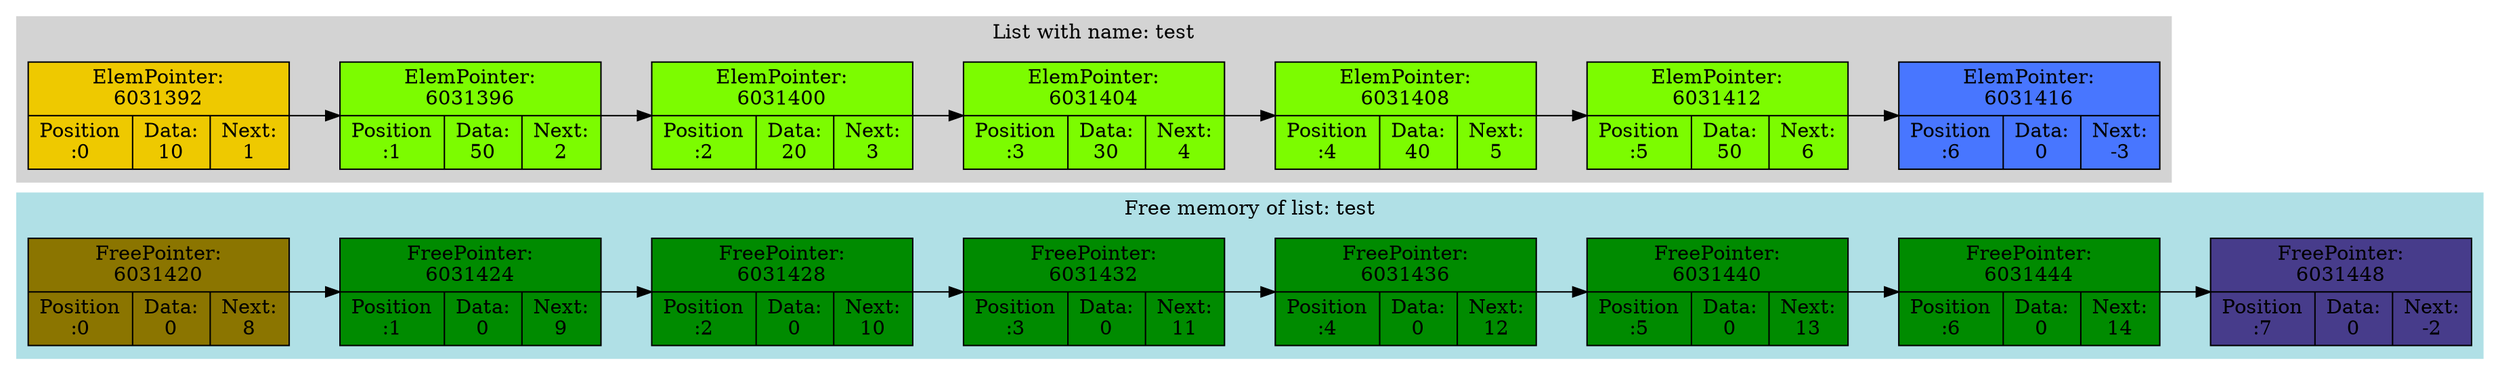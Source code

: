 digraph G{
subgraph clustermem {
style=filled;
color=powderblue;
f0 [shape=record, label="FreePointer:\n6031420 | {Position\n:0 | Data:\n0 | Next:\n8}",style="filled",fillcolor="gold4"];
f0->f1
f1 [shape=record, label="FreePointer:\n6031424 | {Position\n:1 | Data:\n0 | Next:\n9}",style="filled",fillcolor="green4"];
f1->f2
f2 [shape=record, label="FreePointer:\n6031428 | {Position\n:2 | Data:\n0 | Next:\n10}",style="filled",fillcolor="green4"];
f2->f3
f3 [shape=record, label="FreePointer:\n6031432 | {Position\n:3 | Data:\n0 | Next:\n11}",style="filled",fillcolor="green4"];
f3->f4
f4 [shape=record, label="FreePointer:\n6031436 | {Position\n:4 | Data:\n0 | Next:\n12}",style="filled",fillcolor="green4"];
f4->f5
f5 [shape=record, label="FreePointer:\n6031440 | {Position\n:5 | Data:\n0 | Next:\n13}",style="filled",fillcolor="green4"];
f5->f6
f6 [shape=record, label="FreePointer:\n6031444 | {Position\n:6 | Data:\n0 | Next:\n14}",style="filled",fillcolor="green4"];
f6->f7
f7 [shape=record, label="FreePointer:\n6031448 | {Position\n:7 | Data:\n0 | Next:\n-2}",style="filled",fillcolor="slateblue4"];
label = "Free memory of list: test"}
rankdir=LR;
subgraph clusterlist {
style=filled;
color=lightgrey;
0 [shape=record, label="ElemPointer:\n6031392 | {Position\n:0 | Data:\n10 | Next:\n1}",style="filled",fillcolor="gold2"];
0->1
1 [shape=record, label="ElemPointer:\n6031396 | {Position\n:1 | Data:\n50 | Next:\n2}",style="filled",fillcolor="lawngreen"];
1->2
2 [shape=record, label="ElemPointer:\n6031400 | {Position\n:2 | Data:\n20 | Next:\n3}",style="filled",fillcolor="lawngreen"];
2->3
3 [shape=record, label="ElemPointer:\n6031404 | {Position\n:3 | Data:\n30 | Next:\n4}",style="filled",fillcolor="lawngreen"];
3->4
4 [shape=record, label="ElemPointer:\n6031408 | {Position\n:4 | Data:\n40 | Next:\n5}",style="filled",fillcolor="lawngreen"];
4->5
5 [shape=record, label="ElemPointer:\n6031412 | {Position\n:5 | Data:\n50 | Next:\n6}",style="filled",fillcolor="lawngreen"];
5->6
6 [shape=record, label="ElemPointer:\n6031416 | {Position\n:6 | Data:\n0 | Next:\n-3}",style="filled",fillcolor="royalblue1"];
label = "List with name: test"}
}
